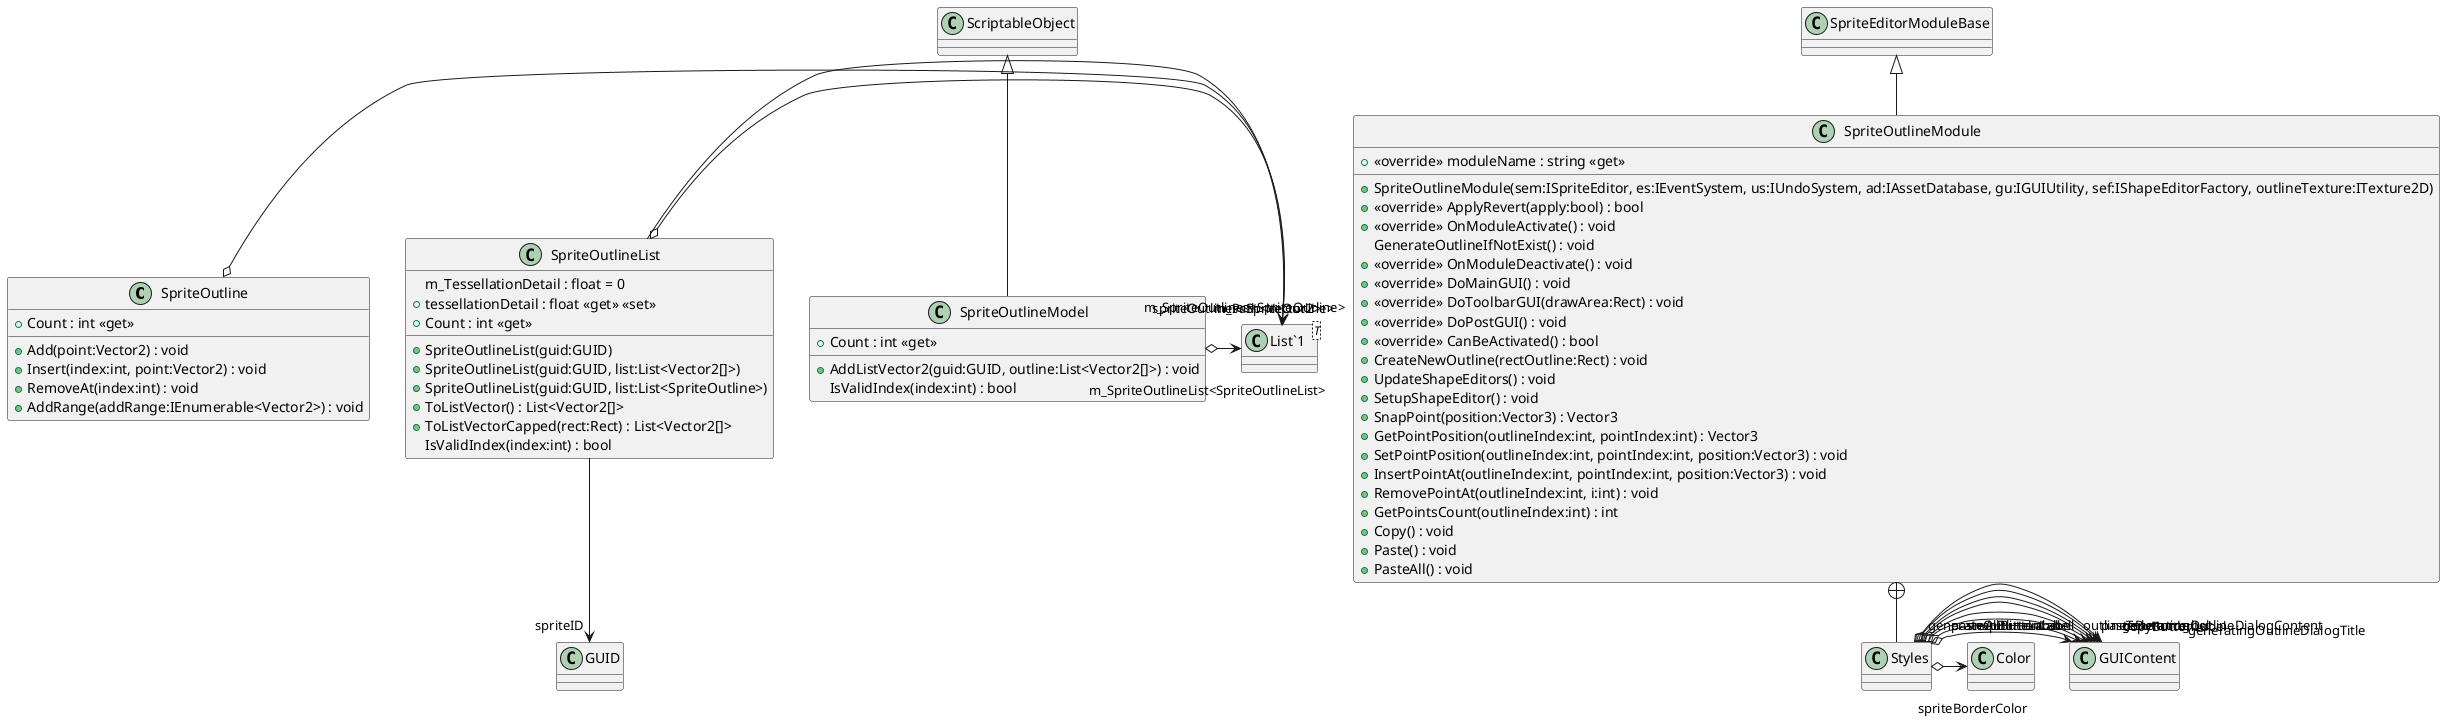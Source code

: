 @startuml
class SpriteOutline {
    + Add(point:Vector2) : void
    + Insert(index:int, point:Vector2) : void
    + RemoveAt(index:int) : void
    + Count : int <<get>>
    + AddRange(addRange:IEnumerable<Vector2>) : void
}
class SpriteOutlineList {
    m_TessellationDetail : float = 0
    + tessellationDetail : float <<get>> <<set>>
    + SpriteOutlineList(guid:GUID)
    + SpriteOutlineList(guid:GUID, list:List<Vector2[]>)
    + SpriteOutlineList(guid:GUID, list:List<SpriteOutline>)
    + ToListVector() : List<Vector2[]>
    + ToListVectorCapped(rect:Rect) : List<Vector2[]>
    + Count : int <<get>>
    IsValidIndex(index:int) : bool
}
class SpriteOutlineModel {
    + AddListVector2(guid:GUID, outline:List<Vector2[]>) : void
    + Count : int <<get>>
    IsValidIndex(index:int) : bool
}
class SpriteOutlineModule {
    + SpriteOutlineModule(sem:ISpriteEditor, es:IEventSystem, us:IUndoSystem, ad:IAssetDatabase, gu:IGUIUtility, sef:IShapeEditorFactory, outlineTexture:ITexture2D)
    + <<override>> moduleName : string <<get>>
    + <<override>> ApplyRevert(apply:bool) : bool
    + <<override>> OnModuleActivate() : void
    GenerateOutlineIfNotExist() : void
    + <<override>> OnModuleDeactivate() : void
    + <<override>> DoMainGUI() : void
    + <<override>> DoToolbarGUI(drawArea:Rect) : void
    + <<override>> DoPostGUI() : void
    + <<override>> CanBeActivated() : bool
    + CreateNewOutline(rectOutline:Rect) : void
    + UpdateShapeEditors() : void
    + SetupShapeEditor() : void
    + SnapPoint(position:Vector3) : Vector3
    + GetPointPosition(outlineIndex:int, pointIndex:int) : Vector3
    + SetPointPosition(outlineIndex:int, pointIndex:int, position:Vector3) : void
    + InsertPointAt(outlineIndex:int, pointIndex:int, position:Vector3) : void
    + RemovePointAt(outlineIndex:int, i:int) : void
    + GetPointsCount(outlineIndex:int) : int
    + Copy() : void
    + Paste() : void
    + PasteAll() : void
}
class "List`1"<T> {
}
class Styles {
}
SpriteOutline o-> "m_Path<Vector2>" "List`1"
SpriteOutlineList o-> "m_SpriteOutlines<SpriteOutline>" "List`1"
SpriteOutlineList --> "spriteOutlines<SpriteOutline>" "List`1"
SpriteOutlineList --> "spriteID" GUID
ScriptableObject <|-- SpriteOutlineModel
SpriteOutlineModel o-> "m_SpriteOutlineList<SpriteOutlineList>" "List`1"
SpriteEditorModuleBase <|-- SpriteOutlineModule
SpriteOutlineModule +-- Styles
Styles o-> "generateOutlineLabel" GUIContent
Styles o-> "outlineTolerance" GUIContent
Styles o-> "snapButtonLabel" GUIContent
Styles o-> "copyButtonLabel" GUIContent
Styles o-> "pasteButtonLabel" GUIContent
Styles o-> "pasteAllButtonLabel" GUIContent
Styles o-> "generatingOutlineDialogTitle" GUIContent
Styles o-> "generatingOutlineDialogContent" GUIContent
Styles o-> "spriteBorderColor" Color
@enduml

